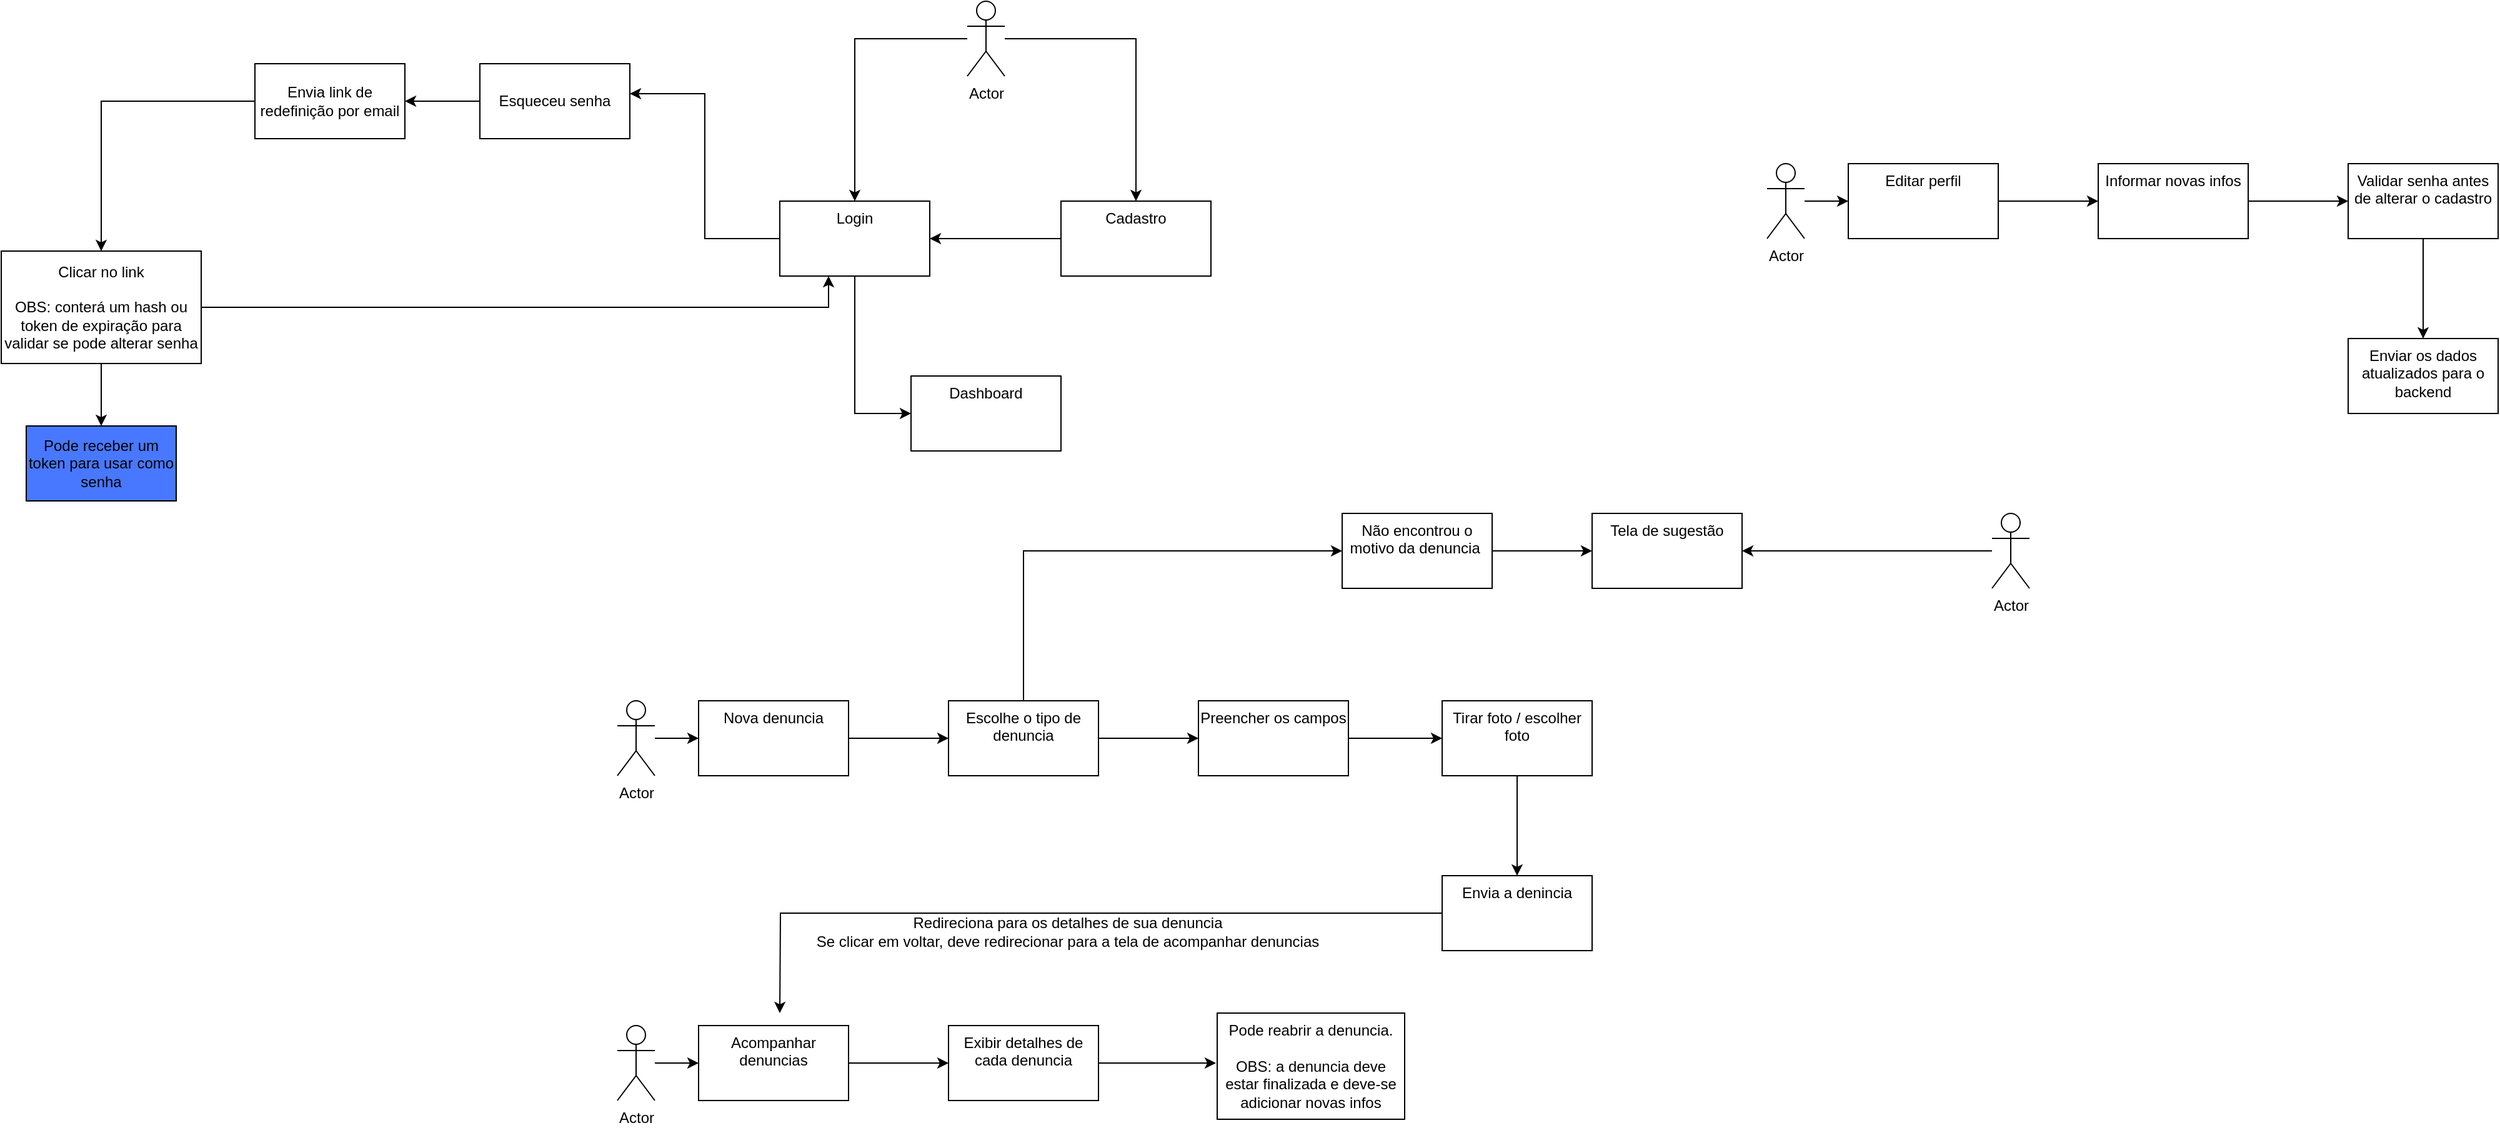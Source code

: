 <mxfile version="14.6.13" type="device"><diagram id="UiBCKMh9cJNMAx6l9J70" name="Page-1"><mxGraphModel dx="3201" dy="1089" grid="1" gridSize="10" guides="1" tooltips="1" connect="1" arrows="1" fold="1" page="1" pageScale="1" pageWidth="827" pageHeight="1169" math="0" shadow="0"><root><mxCell id="0"/><mxCell id="1" parent="0"/><mxCell id="E8ac8jbqFjKAg3m1bJIc-4" value="" style="edgeStyle=orthogonalEdgeStyle;rounded=0;orthogonalLoop=1;jettySize=auto;html=1;" edge="1" parent="1" source="E8ac8jbqFjKAg3m1bJIc-2" target="E8ac8jbqFjKAg3m1bJIc-3"><mxGeometry relative="1" as="geometry"/></mxCell><mxCell id="E8ac8jbqFjKAg3m1bJIc-30" style="edgeStyle=orthogonalEdgeStyle;rounded=0;orthogonalLoop=1;jettySize=auto;html=1;entryX=0.5;entryY=0;entryDx=0;entryDy=0;" edge="1" parent="1" source="E8ac8jbqFjKAg3m1bJIc-2" target="E8ac8jbqFjKAg3m1bJIc-28"><mxGeometry relative="1" as="geometry"/></mxCell><mxCell id="E8ac8jbqFjKAg3m1bJIc-2" value="Actor" style="shape=umlActor;verticalLabelPosition=bottom;verticalAlign=top;html=1;outlineConnect=0;" vertex="1" parent="1"><mxGeometry x="360" y="90" width="30" height="60" as="geometry"/></mxCell><mxCell id="E8ac8jbqFjKAg3m1bJIc-31" style="edgeStyle=orthogonalEdgeStyle;rounded=0;orthogonalLoop=1;jettySize=auto;html=1;entryX=0;entryY=0.5;entryDx=0;entryDy=0;" edge="1" parent="1" source="E8ac8jbqFjKAg3m1bJIc-3" target="E8ac8jbqFjKAg3m1bJIc-5"><mxGeometry relative="1" as="geometry"/></mxCell><mxCell id="E8ac8jbqFjKAg3m1bJIc-50" style="edgeStyle=orthogonalEdgeStyle;rounded=0;orthogonalLoop=1;jettySize=auto;html=1;entryX=1;entryY=0.4;entryDx=0;entryDy=0;entryPerimeter=0;" edge="1" parent="1" source="E8ac8jbqFjKAg3m1bJIc-3" target="E8ac8jbqFjKAg3m1bJIc-44"><mxGeometry relative="1" as="geometry"/></mxCell><mxCell id="E8ac8jbqFjKAg3m1bJIc-3" value="Login" style="whiteSpace=wrap;html=1;verticalAlign=top;" vertex="1" parent="1"><mxGeometry x="210" y="250" width="120" height="60" as="geometry"/></mxCell><mxCell id="E8ac8jbqFjKAg3m1bJIc-5" value="Dashboard" style="whiteSpace=wrap;html=1;verticalAlign=top;" vertex="1" parent="1"><mxGeometry x="315" y="390" width="120" height="60" as="geometry"/></mxCell><mxCell id="E8ac8jbqFjKAg3m1bJIc-9" value="" style="edgeStyle=orthogonalEdgeStyle;rounded=0;orthogonalLoop=1;jettySize=auto;html=1;" edge="1" parent="1" source="E8ac8jbqFjKAg3m1bJIc-7" target="E8ac8jbqFjKAg3m1bJIc-8"><mxGeometry relative="1" as="geometry"/></mxCell><mxCell id="E8ac8jbqFjKAg3m1bJIc-7" value="Actor" style="shape=umlActor;verticalLabelPosition=bottom;verticalAlign=top;html=1;outlineConnect=0;" vertex="1" parent="1"><mxGeometry x="80" y="650" width="30" height="60" as="geometry"/></mxCell><mxCell id="E8ac8jbqFjKAg3m1bJIc-11" value="" style="edgeStyle=orthogonalEdgeStyle;rounded=0;orthogonalLoop=1;jettySize=auto;html=1;" edge="1" parent="1" source="E8ac8jbqFjKAg3m1bJIc-8" target="E8ac8jbqFjKAg3m1bJIc-10"><mxGeometry relative="1" as="geometry"/></mxCell><mxCell id="E8ac8jbqFjKAg3m1bJIc-8" value="Nova denuncia&lt;br&gt;" style="whiteSpace=wrap;html=1;verticalAlign=top;" vertex="1" parent="1"><mxGeometry x="145" y="650" width="120" height="60" as="geometry"/></mxCell><mxCell id="E8ac8jbqFjKAg3m1bJIc-13" value="" style="edgeStyle=orthogonalEdgeStyle;rounded=0;orthogonalLoop=1;jettySize=auto;html=1;" edge="1" parent="1" source="E8ac8jbqFjKAg3m1bJIc-10" target="E8ac8jbqFjKAg3m1bJIc-12"><mxGeometry relative="1" as="geometry"/></mxCell><mxCell id="E8ac8jbqFjKAg3m1bJIc-56" value="" style="edgeStyle=orthogonalEdgeStyle;rounded=0;orthogonalLoop=1;jettySize=auto;html=1;entryX=0;entryY=0.5;entryDx=0;entryDy=0;exitX=0.5;exitY=0;exitDx=0;exitDy=0;" edge="1" parent="1" source="E8ac8jbqFjKAg3m1bJIc-10" target="E8ac8jbqFjKAg3m1bJIc-55"><mxGeometry relative="1" as="geometry"><mxPoint x="390" y="640" as="sourcePoint"/></mxGeometry></mxCell><mxCell id="E8ac8jbqFjKAg3m1bJIc-10" value="Escolhe o tipo de denuncia" style="whiteSpace=wrap;html=1;verticalAlign=top;" vertex="1" parent="1"><mxGeometry x="345" y="650" width="120" height="60" as="geometry"/></mxCell><mxCell id="E8ac8jbqFjKAg3m1bJIc-15" value="" style="edgeStyle=orthogonalEdgeStyle;rounded=0;orthogonalLoop=1;jettySize=auto;html=1;" edge="1" parent="1" source="E8ac8jbqFjKAg3m1bJIc-12" target="E8ac8jbqFjKAg3m1bJIc-14"><mxGeometry relative="1" as="geometry"/></mxCell><mxCell id="E8ac8jbqFjKAg3m1bJIc-12" value="Preencher os campos" style="whiteSpace=wrap;html=1;verticalAlign=top;" vertex="1" parent="1"><mxGeometry x="545" y="650" width="120" height="60" as="geometry"/></mxCell><mxCell id="E8ac8jbqFjKAg3m1bJIc-18" value="" style="edgeStyle=orthogonalEdgeStyle;rounded=0;orthogonalLoop=1;jettySize=auto;html=1;" edge="1" parent="1" source="E8ac8jbqFjKAg3m1bJIc-14" target="E8ac8jbqFjKAg3m1bJIc-16"><mxGeometry relative="1" as="geometry"/></mxCell><mxCell id="E8ac8jbqFjKAg3m1bJIc-14" value="Tirar foto / escolher foto" style="whiteSpace=wrap;html=1;verticalAlign=top;" vertex="1" parent="1"><mxGeometry x="740" y="650" width="120" height="60" as="geometry"/></mxCell><mxCell id="E8ac8jbqFjKAg3m1bJIc-26" style="edgeStyle=orthogonalEdgeStyle;rounded=0;orthogonalLoop=1;jettySize=auto;html=1;" edge="1" parent="1" source="E8ac8jbqFjKAg3m1bJIc-16"><mxGeometry relative="1" as="geometry"><mxPoint x="210" y="900" as="targetPoint"/></mxGeometry></mxCell><mxCell id="E8ac8jbqFjKAg3m1bJIc-16" value="Envia a denincia" style="whiteSpace=wrap;html=1;verticalAlign=top;" vertex="1" parent="1"><mxGeometry x="740" y="790" width="120" height="60" as="geometry"/></mxCell><mxCell id="E8ac8jbqFjKAg3m1bJIc-21" value="" style="edgeStyle=orthogonalEdgeStyle;rounded=0;orthogonalLoop=1;jettySize=auto;html=1;" edge="1" parent="1" source="E8ac8jbqFjKAg3m1bJIc-19" target="E8ac8jbqFjKAg3m1bJIc-20"><mxGeometry relative="1" as="geometry"/></mxCell><mxCell id="E8ac8jbqFjKAg3m1bJIc-19" value="Actor" style="shape=umlActor;verticalLabelPosition=bottom;verticalAlign=top;html=1;outlineConnect=0;" vertex="1" parent="1"><mxGeometry x="80" y="910" width="30" height="60" as="geometry"/></mxCell><mxCell id="E8ac8jbqFjKAg3m1bJIc-23" value="" style="edgeStyle=orthogonalEdgeStyle;rounded=0;orthogonalLoop=1;jettySize=auto;html=1;" edge="1" parent="1" source="E8ac8jbqFjKAg3m1bJIc-20" target="E8ac8jbqFjKAg3m1bJIc-22"><mxGeometry relative="1" as="geometry"/></mxCell><mxCell id="E8ac8jbqFjKAg3m1bJIc-20" value="Acompanhar denuncias" style="whiteSpace=wrap;html=1;verticalAlign=top;" vertex="1" parent="1"><mxGeometry x="145" y="910" width="120" height="60" as="geometry"/></mxCell><mxCell id="E8ac8jbqFjKAg3m1bJIc-25" value="" style="edgeStyle=orthogonalEdgeStyle;rounded=0;orthogonalLoop=1;jettySize=auto;html=1;" edge="1" parent="1" source="E8ac8jbqFjKAg3m1bJIc-22"><mxGeometry relative="1" as="geometry"><mxPoint x="559" y="940" as="targetPoint"/></mxGeometry></mxCell><mxCell id="E8ac8jbqFjKAg3m1bJIc-22" value="Exibir detalhes de cada denuncia" style="whiteSpace=wrap;html=1;verticalAlign=top;" vertex="1" parent="1"><mxGeometry x="345" y="910" width="120" height="60" as="geometry"/></mxCell><mxCell id="E8ac8jbqFjKAg3m1bJIc-24" value="Pode reabrir a denuncia.&lt;br&gt;&lt;br&gt;OBS: a denuncia deve estar finalizada e deve-se adicionar novas infos" style="whiteSpace=wrap;html=1;verticalAlign=top;" vertex="1" parent="1"><mxGeometry x="560" y="900" width="150" height="85" as="geometry"/></mxCell><mxCell id="E8ac8jbqFjKAg3m1bJIc-27" value="Redireciona para os detalhes de sua denuncia&lt;br&gt;Se clicar em voltar, deve redirecionar para a tela de acompanhar denuncias" style="text;html=1;align=center;verticalAlign=middle;resizable=0;points=[];autosize=1;strokeColor=none;" vertex="1" parent="1"><mxGeometry x="230" y="820" width="420" height="30" as="geometry"/></mxCell><mxCell id="E8ac8jbqFjKAg3m1bJIc-32" style="edgeStyle=orthogonalEdgeStyle;rounded=0;orthogonalLoop=1;jettySize=auto;html=1;entryX=1;entryY=0.5;entryDx=0;entryDy=0;" edge="1" parent="1" source="E8ac8jbqFjKAg3m1bJIc-28" target="E8ac8jbqFjKAg3m1bJIc-3"><mxGeometry relative="1" as="geometry"/></mxCell><mxCell id="E8ac8jbqFjKAg3m1bJIc-28" value="Cadastro" style="whiteSpace=wrap;html=1;verticalAlign=top;" vertex="1" parent="1"><mxGeometry x="435" y="250" width="120" height="60" as="geometry"/></mxCell><mxCell id="E8ac8jbqFjKAg3m1bJIc-37" value="" style="edgeStyle=orthogonalEdgeStyle;rounded=0;orthogonalLoop=1;jettySize=auto;html=1;" edge="1" parent="1" source="E8ac8jbqFjKAg3m1bJIc-33" target="E8ac8jbqFjKAg3m1bJIc-36"><mxGeometry relative="1" as="geometry"/></mxCell><mxCell id="E8ac8jbqFjKAg3m1bJIc-33" value="Actor" style="shape=umlActor;verticalLabelPosition=bottom;verticalAlign=top;html=1;outlineConnect=0;" vertex="1" parent="1"><mxGeometry x="1000" y="220" width="30" height="60" as="geometry"/></mxCell><mxCell id="E8ac8jbqFjKAg3m1bJIc-39" value="" style="edgeStyle=orthogonalEdgeStyle;rounded=0;orthogonalLoop=1;jettySize=auto;html=1;" edge="1" parent="1" source="E8ac8jbqFjKAg3m1bJIc-36" target="E8ac8jbqFjKAg3m1bJIc-38"><mxGeometry relative="1" as="geometry"/></mxCell><mxCell id="E8ac8jbqFjKAg3m1bJIc-36" value="Editar perfil" style="whiteSpace=wrap;html=1;verticalAlign=top;" vertex="1" parent="1"><mxGeometry x="1065" y="220" width="120" height="60" as="geometry"/></mxCell><mxCell id="E8ac8jbqFjKAg3m1bJIc-41" value="" style="edgeStyle=orthogonalEdgeStyle;rounded=0;orthogonalLoop=1;jettySize=auto;html=1;" edge="1" parent="1" source="E8ac8jbqFjKAg3m1bJIc-38" target="E8ac8jbqFjKAg3m1bJIc-40"><mxGeometry relative="1" as="geometry"/></mxCell><mxCell id="E8ac8jbqFjKAg3m1bJIc-38" value="Informar novas infos" style="whiteSpace=wrap;html=1;verticalAlign=top;" vertex="1" parent="1"><mxGeometry x="1265" y="220" width="120" height="60" as="geometry"/></mxCell><mxCell id="E8ac8jbqFjKAg3m1bJIc-43" value="" style="edgeStyle=orthogonalEdgeStyle;rounded=0;orthogonalLoop=1;jettySize=auto;html=1;" edge="1" parent="1" source="E8ac8jbqFjKAg3m1bJIc-40" target="E8ac8jbqFjKAg3m1bJIc-42"><mxGeometry relative="1" as="geometry"/></mxCell><mxCell id="E8ac8jbqFjKAg3m1bJIc-40" value="Validar senha antes de alterar o cadastro" style="whiteSpace=wrap;html=1;verticalAlign=top;" vertex="1" parent="1"><mxGeometry x="1465" y="220" width="120" height="60" as="geometry"/></mxCell><mxCell id="E8ac8jbqFjKAg3m1bJIc-42" value="Enviar os dados atualizados para o backend" style="whiteSpace=wrap;html=1;verticalAlign=top;" vertex="1" parent="1"><mxGeometry x="1465" y="360" width="120" height="60" as="geometry"/></mxCell><mxCell id="E8ac8jbqFjKAg3m1bJIc-47" value="" style="edgeStyle=orthogonalEdgeStyle;rounded=0;orthogonalLoop=1;jettySize=auto;html=1;" edge="1" parent="1" source="E8ac8jbqFjKAg3m1bJIc-44" target="E8ac8jbqFjKAg3m1bJIc-46"><mxGeometry relative="1" as="geometry"/></mxCell><mxCell id="E8ac8jbqFjKAg3m1bJIc-44" value="Esqueceu senha" style="rounded=0;whiteSpace=wrap;html=1;" vertex="1" parent="1"><mxGeometry x="-30" y="140" width="120" height="60" as="geometry"/></mxCell><mxCell id="E8ac8jbqFjKAg3m1bJIc-49" value="" style="edgeStyle=orthogonalEdgeStyle;rounded=0;orthogonalLoop=1;jettySize=auto;html=1;" edge="1" parent="1" source="E8ac8jbqFjKAg3m1bJIc-46" target="E8ac8jbqFjKAg3m1bJIc-48"><mxGeometry relative="1" as="geometry"/></mxCell><mxCell id="E8ac8jbqFjKAg3m1bJIc-46" value="Envia link de redefinição por email" style="whiteSpace=wrap;html=1;rounded=0;" vertex="1" parent="1"><mxGeometry x="-210" y="140" width="120" height="60" as="geometry"/></mxCell><mxCell id="E8ac8jbqFjKAg3m1bJIc-51" style="edgeStyle=orthogonalEdgeStyle;rounded=0;orthogonalLoop=1;jettySize=auto;html=1;entryX=0.325;entryY=1;entryDx=0;entryDy=0;entryPerimeter=0;" edge="1" parent="1" source="E8ac8jbqFjKAg3m1bJIc-48" target="E8ac8jbqFjKAg3m1bJIc-3"><mxGeometry relative="1" as="geometry"/></mxCell><mxCell id="E8ac8jbqFjKAg3m1bJIc-53" style="edgeStyle=orthogonalEdgeStyle;rounded=0;orthogonalLoop=1;jettySize=auto;html=1;entryX=0.5;entryY=0;entryDx=0;entryDy=0;" edge="1" parent="1" source="E8ac8jbqFjKAg3m1bJIc-48" target="E8ac8jbqFjKAg3m1bJIc-52"><mxGeometry relative="1" as="geometry"/></mxCell><mxCell id="E8ac8jbqFjKAg3m1bJIc-48" value="Clicar no link&lt;br&gt;&lt;br&gt;OBS: conterá um hash ou token de expiração para validar se pode alterar senha" style="whiteSpace=wrap;html=1;rounded=0;" vertex="1" parent="1"><mxGeometry x="-413" y="290" width="160" height="90" as="geometry"/></mxCell><mxCell id="E8ac8jbqFjKAg3m1bJIc-52" value="Pode receber um token para usar como senha" style="rounded=0;whiteSpace=wrap;html=1;fillColor=#4778FF;" vertex="1" parent="1"><mxGeometry x="-393" y="430" width="120" height="60" as="geometry"/></mxCell><mxCell id="E8ac8jbqFjKAg3m1bJIc-58" value="" style="edgeStyle=orthogonalEdgeStyle;rounded=0;orthogonalLoop=1;jettySize=auto;html=1;" edge="1" parent="1" source="E8ac8jbqFjKAg3m1bJIc-55" target="E8ac8jbqFjKAg3m1bJIc-57"><mxGeometry relative="1" as="geometry"/></mxCell><mxCell id="E8ac8jbqFjKAg3m1bJIc-55" value="Não encontrou o motivo da denuncia&amp;nbsp;" style="whiteSpace=wrap;html=1;verticalAlign=top;" vertex="1" parent="1"><mxGeometry x="660" y="500" width="120" height="60" as="geometry"/></mxCell><mxCell id="E8ac8jbqFjKAg3m1bJIc-57" value="Tela de sugestão" style="whiteSpace=wrap;html=1;verticalAlign=top;" vertex="1" parent="1"><mxGeometry x="860" y="500" width="120" height="60" as="geometry"/></mxCell><mxCell id="E8ac8jbqFjKAg3m1bJIc-60" style="edgeStyle=orthogonalEdgeStyle;rounded=0;orthogonalLoop=1;jettySize=auto;html=1;" edge="1" parent="1" source="E8ac8jbqFjKAg3m1bJIc-59" target="E8ac8jbqFjKAg3m1bJIc-57"><mxGeometry relative="1" as="geometry"/></mxCell><mxCell id="E8ac8jbqFjKAg3m1bJIc-59" value="Actor" style="shape=umlActor;verticalLabelPosition=bottom;verticalAlign=top;html=1;outlineConnect=0;" vertex="1" parent="1"><mxGeometry x="1180" y="500" width="30" height="60" as="geometry"/></mxCell></root></mxGraphModel></diagram></mxfile>